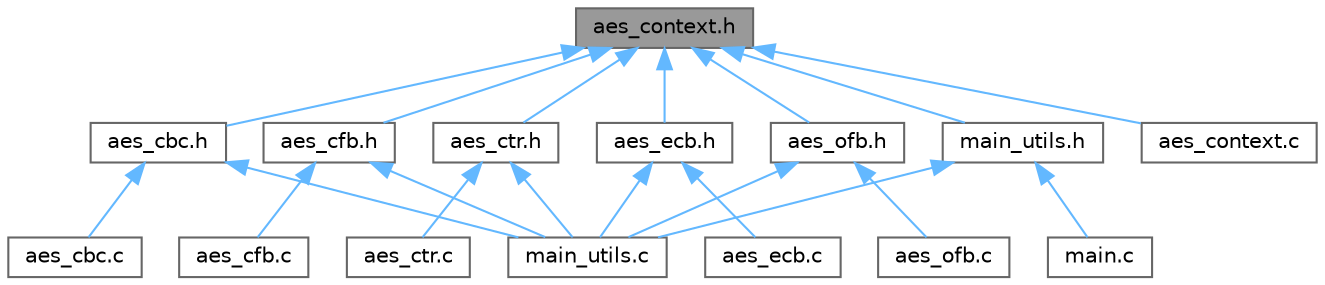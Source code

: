 digraph "aes_context.h"
{
 // LATEX_PDF_SIZE
  bgcolor="transparent";
  edge [fontname=Helvetica,fontsize=10,labelfontname=Helvetica,labelfontsize=10];
  node [fontname=Helvetica,fontsize=10,shape=box,height=0.2,width=0.4];
  Node1 [id="Node000001",label="aes_context.h",height=0.2,width=0.4,color="gray40", fillcolor="grey60", style="filled", fontcolor="black",tooltip="AES context definition and initialization for AES-128, AES-192, and AES-256."];
  Node1 -> Node2 [id="edge1_Node000001_Node000002",dir="back",color="steelblue1",style="solid",tooltip=" "];
  Node2 [id="Node000002",label="aes_cbc.h",height=0.2,width=0.4,color="grey40", fillcolor="white", style="filled",URL="$aes__cbc_8h.html",tooltip="AES Cipher Block Chaining (CBC) mode encryption and decryption."];
  Node2 -> Node3 [id="edge2_Node000002_Node000003",dir="back",color="steelblue1",style="solid",tooltip=" "];
  Node3 [id="Node000003",label="aes_cbc.c",height=0.2,width=0.4,color="grey40", fillcolor="white", style="filled",URL="$aes__cbc_8c.html",tooltip=" "];
  Node2 -> Node4 [id="edge3_Node000002_Node000004",dir="back",color="steelblue1",style="solid",tooltip=" "];
  Node4 [id="Node000004",label="main_utils.c",height=0.2,width=0.4,color="grey40", fillcolor="white", style="filled",URL="$main__utils_8c.html",tooltip=" "];
  Node1 -> Node5 [id="edge4_Node000001_Node000005",dir="back",color="steelblue1",style="solid",tooltip=" "];
  Node5 [id="Node000005",label="aes_cfb.h",height=0.2,width=0.4,color="grey40", fillcolor="white", style="filled",URL="$aes__cfb_8h.html",tooltip="AES Cipher Feedback (CFB) mode encryption and decryption."];
  Node5 -> Node6 [id="edge5_Node000005_Node000006",dir="back",color="steelblue1",style="solid",tooltip=" "];
  Node6 [id="Node000006",label="aes_cfb.c",height=0.2,width=0.4,color="grey40", fillcolor="white", style="filled",URL="$aes__cfb_8c.html",tooltip=" "];
  Node5 -> Node4 [id="edge6_Node000005_Node000004",dir="back",color="steelblue1",style="solid",tooltip=" "];
  Node1 -> Node7 [id="edge7_Node000001_Node000007",dir="back",color="steelblue1",style="solid",tooltip=" "];
  Node7 [id="Node000007",label="aes_context.c",height=0.2,width=0.4,color="grey40", fillcolor="white", style="filled",URL="$aes__context_8c.html",tooltip=" "];
  Node1 -> Node8 [id="edge8_Node000001_Node000008",dir="back",color="steelblue1",style="solid",tooltip=" "];
  Node8 [id="Node000008",label="aes_ctr.h",height=0.2,width=0.4,color="grey40", fillcolor="white", style="filled",URL="$aes__ctr_8h.html",tooltip="AES Counter (CTR) mode encryption and decryption."];
  Node8 -> Node9 [id="edge9_Node000008_Node000009",dir="back",color="steelblue1",style="solid",tooltip=" "];
  Node9 [id="Node000009",label="aes_ctr.c",height=0.2,width=0.4,color="grey40", fillcolor="white", style="filled",URL="$aes__ctr_8c.html",tooltip=" "];
  Node8 -> Node4 [id="edge10_Node000008_Node000004",dir="back",color="steelblue1",style="solid",tooltip=" "];
  Node1 -> Node10 [id="edge11_Node000001_Node000010",dir="back",color="steelblue1",style="solid",tooltip=" "];
  Node10 [id="Node000010",label="aes_ecb.h",height=0.2,width=0.4,color="grey40", fillcolor="white", style="filled",URL="$aes__ecb_8h.html",tooltip="AES Electronic Codebook (ECB) mode encryption and decryption."];
  Node10 -> Node11 [id="edge12_Node000010_Node000011",dir="back",color="steelblue1",style="solid",tooltip=" "];
  Node11 [id="Node000011",label="aes_ecb.c",height=0.2,width=0.4,color="grey40", fillcolor="white", style="filled",URL="$aes__ecb_8c.html",tooltip=" "];
  Node10 -> Node4 [id="edge13_Node000010_Node000004",dir="back",color="steelblue1",style="solid",tooltip=" "];
  Node1 -> Node12 [id="edge14_Node000001_Node000012",dir="back",color="steelblue1",style="solid",tooltip=" "];
  Node12 [id="Node000012",label="aes_ofb.h",height=0.2,width=0.4,color="grey40", fillcolor="white", style="filled",URL="$aes__ofb_8h.html",tooltip=" "];
  Node12 -> Node13 [id="edge15_Node000012_Node000013",dir="back",color="steelblue1",style="solid",tooltip=" "];
  Node13 [id="Node000013",label="aes_ofb.c",height=0.2,width=0.4,color="grey40", fillcolor="white", style="filled",URL="$aes__ofb_8c.html",tooltip=" "];
  Node12 -> Node4 [id="edge16_Node000012_Node000004",dir="back",color="steelblue1",style="solid",tooltip=" "];
  Node1 -> Node14 [id="edge17_Node000001_Node000014",dir="back",color="steelblue1",style="solid",tooltip=" "];
  Node14 [id="Node000014",label="main_utils.h",height=0.2,width=0.4,color="grey40", fillcolor="white", style="filled",URL="$main__utils_8h.html",tooltip="Main argument handling and AES encryption/decryption interface."];
  Node14 -> Node15 [id="edge18_Node000014_Node000015",dir="back",color="steelblue1",style="solid",tooltip=" "];
  Node15 [id="Node000015",label="main.c",height=0.2,width=0.4,color="grey40", fillcolor="white", style="filled",URL="$main_8c.html",tooltip=" "];
  Node14 -> Node4 [id="edge19_Node000014_Node000004",dir="back",color="steelblue1",style="solid",tooltip=" "];
}
